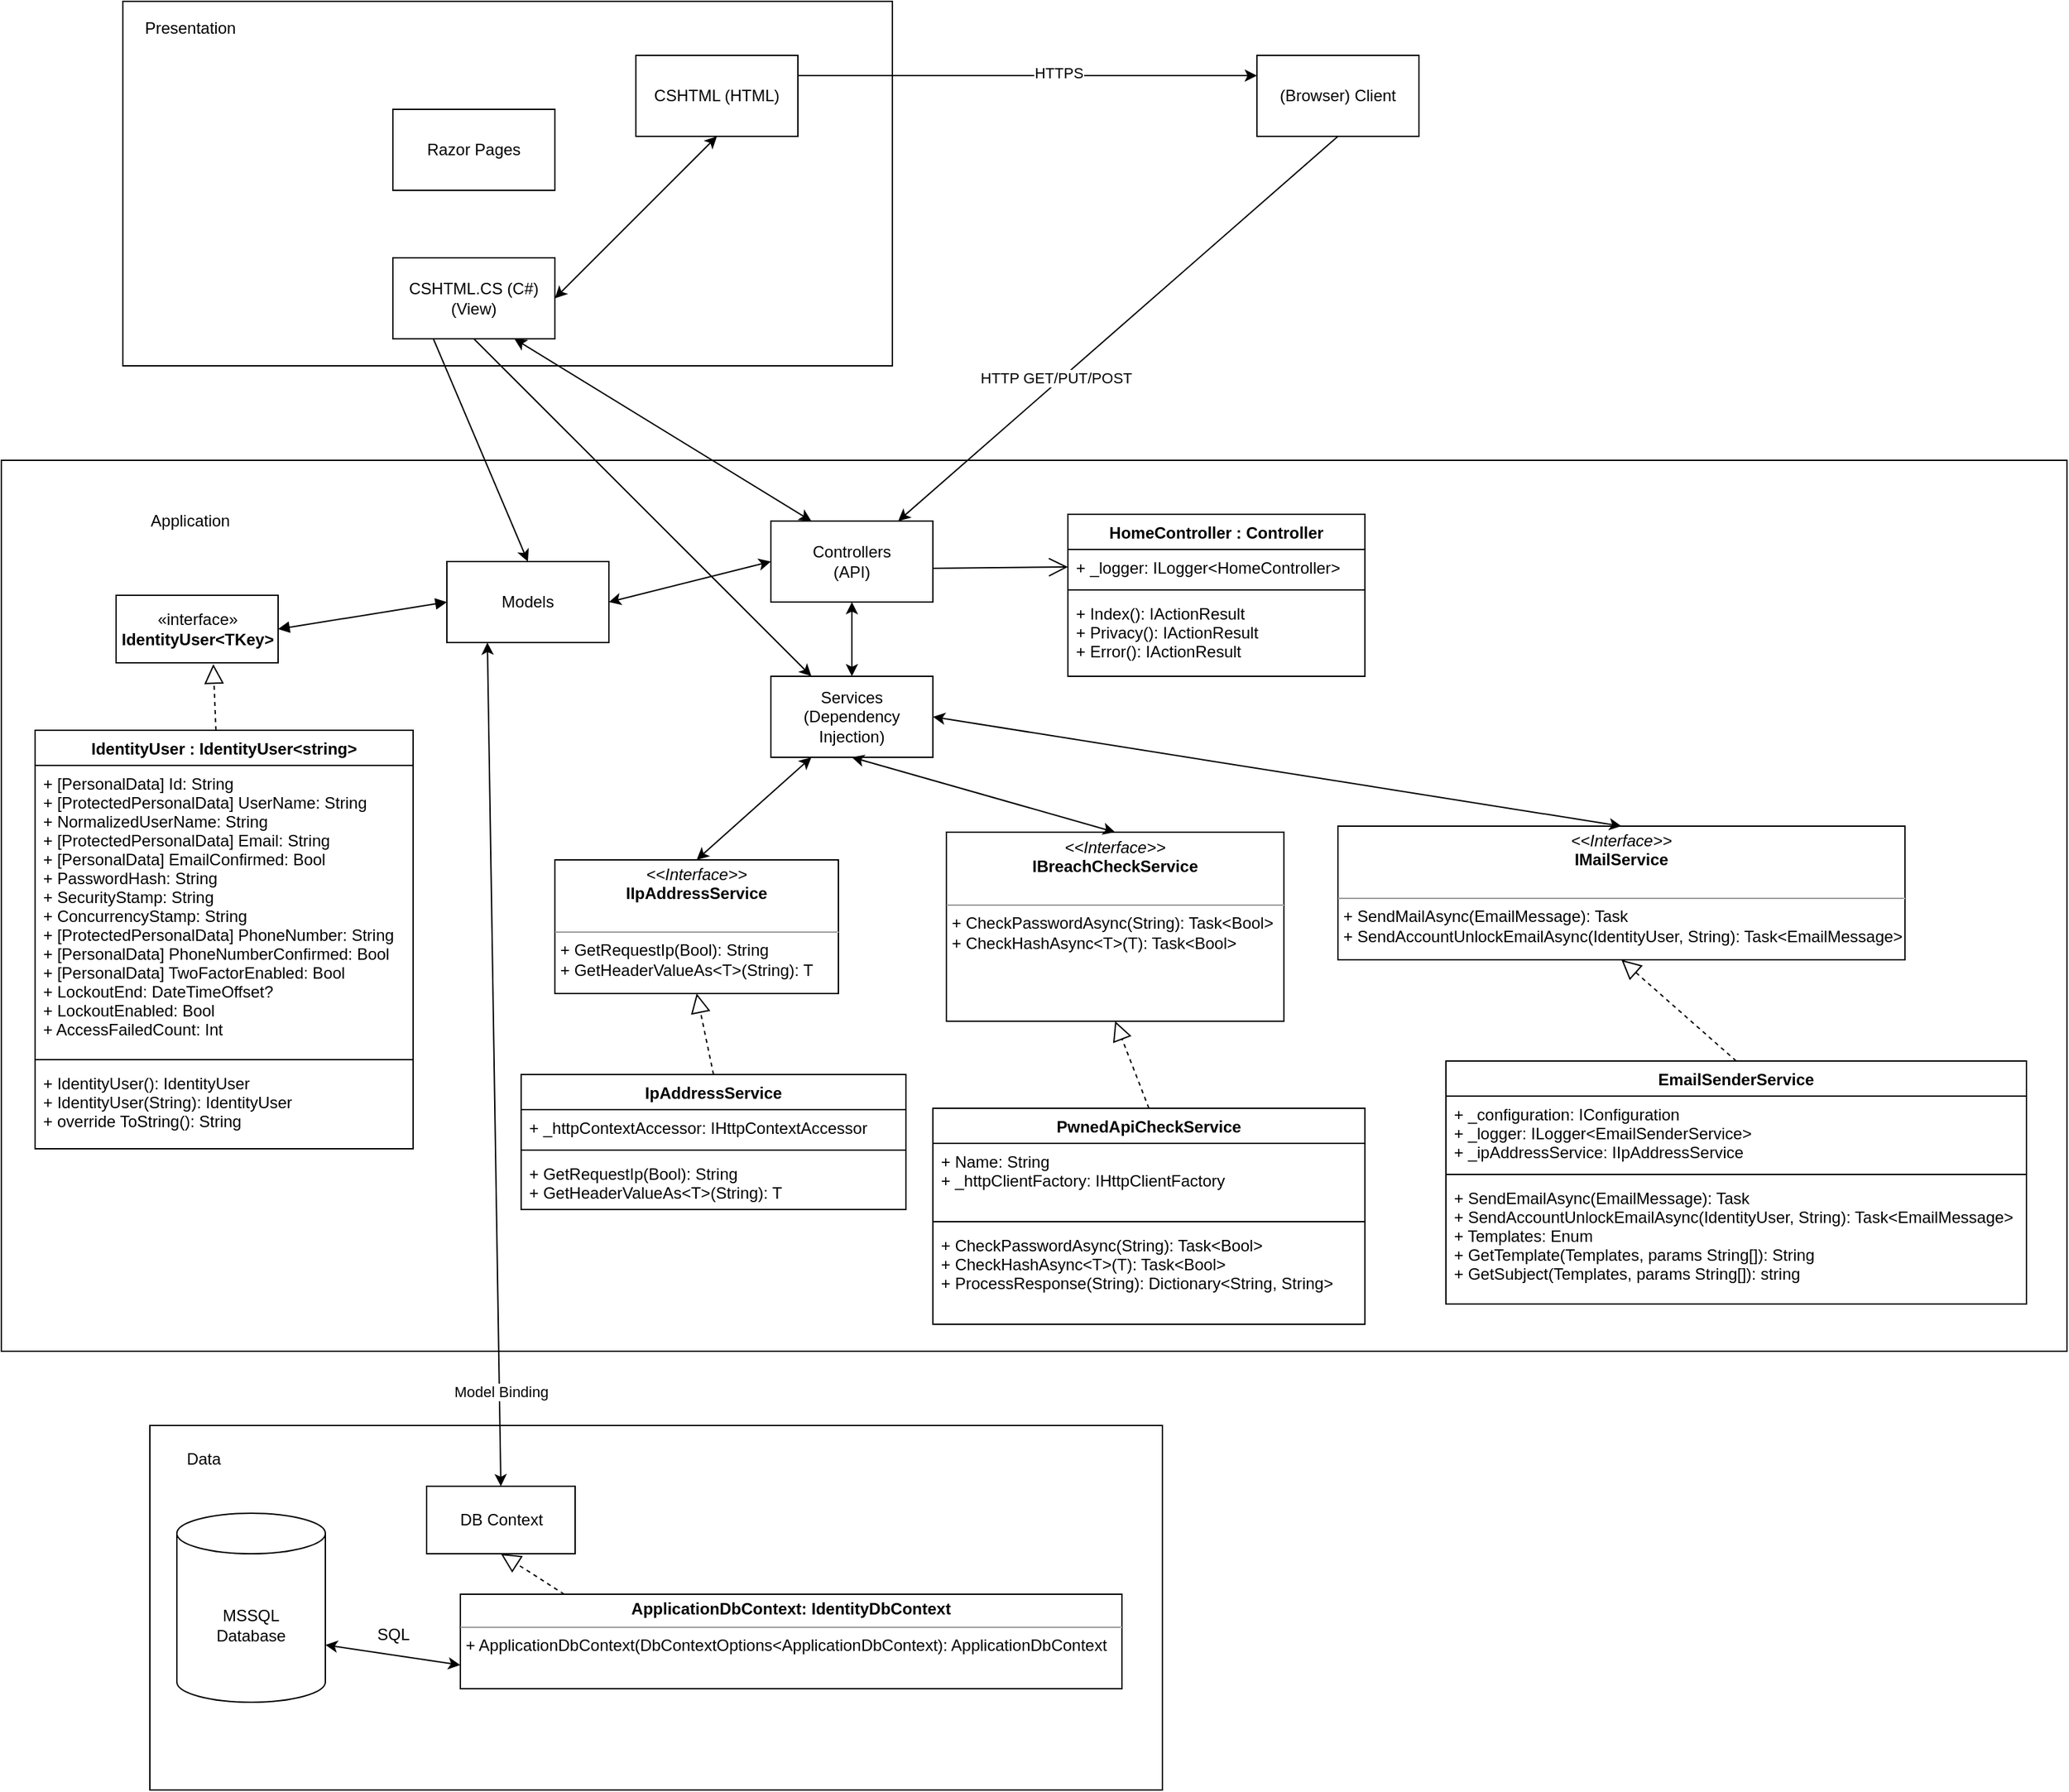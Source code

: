 <mxfile version="14.6.3" type="device"><diagram id="Dwymy7eTNzGP_nNrbWAP" name="Page-1"><mxGraphModel dx="2062" dy="1122" grid="1" gridSize="10" guides="1" tooltips="1" connect="1" arrows="1" fold="1" page="1" pageScale="1" pageWidth="1100" pageHeight="850" math="0" shadow="0"><root><mxCell id="0"/><mxCell id="1" parent="0"/><mxCell id="B8Ma7eFrGEKcRyPeB5d1-68" value="" style="rounded=0;whiteSpace=wrap;html=1;" vertex="1" parent="1"><mxGeometry x="130" y="1105" width="750" height="270" as="geometry"/></mxCell><mxCell id="B8Ma7eFrGEKcRyPeB5d1-67" value="" style="rounded=0;whiteSpace=wrap;html=1;" vertex="1" parent="1"><mxGeometry x="20" y="390" width="1530" height="660" as="geometry"/></mxCell><mxCell id="wyUxVo5cF5lgSvjYJG41-1" value="" style="rounded=0;whiteSpace=wrap;html=1;" parent="1" vertex="1"><mxGeometry x="110" y="50" width="570" height="270" as="geometry"/></mxCell><mxCell id="wyUxVo5cF5lgSvjYJG41-2" value="Presentation" style="text;html=1;strokeColor=none;fillColor=none;align=center;verticalAlign=middle;whiteSpace=wrap;rounded=0;" parent="1" vertex="1"><mxGeometry x="140" y="60" width="40" height="20" as="geometry"/></mxCell><mxCell id="wyUxVo5cF5lgSvjYJG41-3" value="Razor Pages" style="rounded=0;whiteSpace=wrap;html=1;" parent="1" vertex="1"><mxGeometry x="310" y="130" width="120" height="60" as="geometry"/></mxCell><mxCell id="wyUxVo5cF5lgSvjYJG41-4" value="CSHTML (HTML)" style="rounded=0;whiteSpace=wrap;html=1;" parent="1" vertex="1"><mxGeometry x="490" y="90" width="120" height="60" as="geometry"/></mxCell><mxCell id="wyUxVo5cF5lgSvjYJG41-5" value="CSHTML.CS (C#)&lt;br&gt;(View)" style="rounded=0;whiteSpace=wrap;html=1;" parent="1" vertex="1"><mxGeometry x="310" y="240" width="120" height="60" as="geometry"/></mxCell><mxCell id="wyUxVo5cF5lgSvjYJG41-6" value="" style="endArrow=classic;startArrow=classic;html=1;exitX=1;exitY=0.5;exitDx=0;exitDy=0;entryX=0.5;entryY=1;entryDx=0;entryDy=0;" parent="1" source="wyUxVo5cF5lgSvjYJG41-5" target="wyUxVo5cF5lgSvjYJG41-4" edge="1"><mxGeometry width="50" height="50" relative="1" as="geometry"><mxPoint x="460" y="275" as="sourcePoint"/><mxPoint x="570" y="240" as="targetPoint"/></mxGeometry></mxCell><mxCell id="wyUxVo5cF5lgSvjYJG41-8" value="" style="endArrow=classic;html=1;exitX=1;exitY=0.25;exitDx=0;exitDy=0;entryX=0;entryY=0.25;entryDx=0;entryDy=0;" parent="1" source="wyUxVo5cF5lgSvjYJG41-4" target="wyUxVo5cF5lgSvjYJG41-9" edge="1"><mxGeometry width="50" height="50" relative="1" as="geometry"><mxPoint x="650" y="140" as="sourcePoint"/><mxPoint x="780" y="120" as="targetPoint"/></mxGeometry></mxCell><mxCell id="wyUxVo5cF5lgSvjYJG41-10" value="HTTPS" style="edgeLabel;html=1;align=center;verticalAlign=middle;resizable=0;points=[];" parent="wyUxVo5cF5lgSvjYJG41-8" vertex="1" connectable="0"><mxGeometry x="0.133" y="2" relative="1" as="geometry"><mxPoint as="offset"/></mxGeometry></mxCell><mxCell id="wyUxVo5cF5lgSvjYJG41-9" value="(Browser) Client" style="rounded=0;whiteSpace=wrap;html=1;" parent="1" vertex="1"><mxGeometry x="950" y="90" width="120" height="60" as="geometry"/></mxCell><mxCell id="wyUxVo5cF5lgSvjYJG41-14" value="Application" style="text;html=1;strokeColor=none;fillColor=none;align=center;verticalAlign=middle;whiteSpace=wrap;rounded=0;" parent="1" vertex="1"><mxGeometry x="140" y="425" width="40" height="20" as="geometry"/></mxCell><mxCell id="wyUxVo5cF5lgSvjYJG41-15" value="Controllers&lt;br&gt;(API)" style="rounded=0;whiteSpace=wrap;html=1;" parent="1" vertex="1"><mxGeometry x="590" y="435" width="120" height="60" as="geometry"/></mxCell><mxCell id="wyUxVo5cF5lgSvjYJG41-16" value="Models" style="rounded=0;whiteSpace=wrap;html=1;" parent="1" vertex="1"><mxGeometry x="350" y="465" width="120" height="60" as="geometry"/></mxCell><mxCell id="wyUxVo5cF5lgSvjYJG41-12" value="" style="endArrow=classic;html=1;exitX=0.5;exitY=1;exitDx=0;exitDy=0;" parent="1" source="wyUxVo5cF5lgSvjYJG41-9" target="wyUxVo5cF5lgSvjYJG41-15" edge="1"><mxGeometry width="50" height="50" relative="1" as="geometry"><mxPoint x="820" y="190" as="sourcePoint"/><mxPoint x="640" y="440" as="targetPoint"/></mxGeometry></mxCell><mxCell id="wyUxVo5cF5lgSvjYJG41-17" value="HTTP GET/PUT/POST" style="edgeLabel;html=1;align=center;verticalAlign=middle;resizable=0;points=[];" parent="wyUxVo5cF5lgSvjYJG41-12" vertex="1" connectable="0"><mxGeometry x="0.272" y="-3" relative="1" as="geometry"><mxPoint as="offset"/></mxGeometry></mxCell><mxCell id="wyUxVo5cF5lgSvjYJG41-19" value="" style="endArrow=classic;startArrow=classic;html=1;entryX=0.75;entryY=1;entryDx=0;entryDy=0;exitX=0.25;exitY=0;exitDx=0;exitDy=0;" parent="1" source="wyUxVo5cF5lgSvjYJG41-15" target="wyUxVo5cF5lgSvjYJG41-5" edge="1"><mxGeometry width="50" height="50" relative="1" as="geometry"><mxPoint x="395" y="440" as="sourcePoint"/><mxPoint x="420" y="350" as="targetPoint"/></mxGeometry></mxCell><mxCell id="wyUxVo5cF5lgSvjYJG41-20" value="" style="endArrow=classic;startArrow=classic;html=1;entryX=0;entryY=0.5;entryDx=0;entryDy=0;exitX=1;exitY=0.5;exitDx=0;exitDy=0;" parent="1" source="wyUxVo5cF5lgSvjYJG41-16" target="wyUxVo5cF5lgSvjYJG41-15" edge="1"><mxGeometry width="50" height="50" relative="1" as="geometry"><mxPoint x="480" y="495" as="sourcePoint"/><mxPoint x="530" y="445" as="targetPoint"/></mxGeometry></mxCell><mxCell id="wyUxVo5cF5lgSvjYJG41-32" value="«interface»&lt;br&gt;&lt;b&gt;IdentityUser&amp;lt;TKey&amp;gt;&lt;/b&gt;" style="html=1;" parent="1" vertex="1"><mxGeometry x="105" y="490" width="120" height="50" as="geometry"/></mxCell><mxCell id="B8Ma7eFrGEKcRyPeB5d1-1" value="" style="endArrow=block;dashed=1;endFill=0;endSize=12;html=1;entryX=0.6;entryY=1.02;entryDx=0;entryDy=0;entryPerimeter=0;" edge="1" parent="1" source="B8Ma7eFrGEKcRyPeB5d1-2" target="wyUxVo5cF5lgSvjYJG41-32"><mxGeometry width="160" relative="1" as="geometry"><mxPoint x="225" y="575" as="sourcePoint"/><mxPoint x="370" y="575" as="targetPoint"/></mxGeometry></mxCell><mxCell id="B8Ma7eFrGEKcRyPeB5d1-2" value="IdentityUser : IdentityUser&lt;string&gt;" style="swimlane;fontStyle=1;align=center;verticalAlign=top;childLayout=stackLayout;horizontal=1;startSize=26;horizontalStack=0;resizeParent=1;resizeParentMax=0;resizeLast=0;collapsible=1;marginBottom=0;" vertex="1" parent="1"><mxGeometry x="45" y="590" width="280" height="310" as="geometry"/></mxCell><mxCell id="B8Ma7eFrGEKcRyPeB5d1-3" value="+ [PersonalData] Id: String&#10;+ [ProtectedPersonalData] UserName: String&#10;+ NormalizedUserName: String&#10;+ [ProtectedPersonalData] Email: String&#10;+ [PersonalData] EmailConfirmed: Bool&#10;+ PasswordHash: String&#10;+ SecurityStamp: String&#10;+ ConcurrencyStamp: String&#10;+ [ProtectedPersonalData] PhoneNumber: String&#10;+ [PersonalData] PhoneNumberConfirmed: Bool&#10;+ [PersonalData] TwoFactorEnabled: Bool&#10;+ LockoutEnd: DateTimeOffset?&#10;+ LockoutEnabled: Bool&#10;+ AccessFailedCount: Int" style="text;strokeColor=none;fillColor=none;align=left;verticalAlign=top;spacingLeft=4;spacingRight=4;overflow=hidden;rotatable=0;points=[[0,0.5],[1,0.5]];portConstraint=eastwest;" vertex="1" parent="B8Ma7eFrGEKcRyPeB5d1-2"><mxGeometry y="26" width="280" height="214" as="geometry"/></mxCell><mxCell id="B8Ma7eFrGEKcRyPeB5d1-4" value="" style="line;strokeWidth=1;fillColor=none;align=left;verticalAlign=middle;spacingTop=-1;spacingLeft=3;spacingRight=3;rotatable=0;labelPosition=right;points=[];portConstraint=eastwest;" vertex="1" parent="B8Ma7eFrGEKcRyPeB5d1-2"><mxGeometry y="240" width="280" height="8" as="geometry"/></mxCell><mxCell id="B8Ma7eFrGEKcRyPeB5d1-5" value="+ IdentityUser(): IdentityUser&#10;+ IdentityUser(String): IdentityUser&#10;+ override ToString(): String" style="text;strokeColor=none;fillColor=none;align=left;verticalAlign=top;spacingLeft=4;spacingRight=4;overflow=hidden;rotatable=0;points=[[0,0.5],[1,0.5]];portConstraint=eastwest;" vertex="1" parent="B8Ma7eFrGEKcRyPeB5d1-2"><mxGeometry y="248" width="280" height="62" as="geometry"/></mxCell><mxCell id="B8Ma7eFrGEKcRyPeB5d1-10" value="" style="endArrow=block;startArrow=block;endFill=1;startFill=1;html=1;entryX=0;entryY=0.5;entryDx=0;entryDy=0;exitX=1;exitY=0.5;exitDx=0;exitDy=0;" edge="1" parent="1" source="wyUxVo5cF5lgSvjYJG41-32" target="wyUxVo5cF5lgSvjYJG41-16"><mxGeometry width="160" relative="1" as="geometry"><mxPoint x="290" y="500" as="sourcePoint"/><mxPoint x="450" y="500" as="targetPoint"/></mxGeometry></mxCell><mxCell id="B8Ma7eFrGEKcRyPeB5d1-12" value="Services&lt;br&gt;(Dependency Injection)" style="rounded=0;whiteSpace=wrap;html=1;" vertex="1" parent="1"><mxGeometry x="590" y="550" width="120" height="60" as="geometry"/></mxCell><mxCell id="B8Ma7eFrGEKcRyPeB5d1-13" value="" style="endArrow=classic;startArrow=classic;html=1;exitX=0.5;exitY=0;exitDx=0;exitDy=0;entryX=0.5;entryY=1;entryDx=0;entryDy=0;" edge="1" parent="1" source="B8Ma7eFrGEKcRyPeB5d1-12" target="wyUxVo5cF5lgSvjYJG41-15"><mxGeometry width="50" height="50" relative="1" as="geometry"><mxPoint x="600" y="555" as="sourcePoint"/><mxPoint x="650" y="505" as="targetPoint"/></mxGeometry></mxCell><mxCell id="B8Ma7eFrGEKcRyPeB5d1-20" value="&lt;p style=&quot;margin: 0px ; margin-top: 4px ; text-align: center&quot;&gt;&lt;i&gt;&amp;lt;&amp;lt;Interface&amp;gt;&amp;gt;&lt;/i&gt;&lt;br&gt;&lt;b&gt;IIpAddressService&lt;/b&gt;&lt;/p&gt;&lt;br&gt;&lt;hr size=&quot;1&quot;&gt;&lt;p style=&quot;margin: 0px ; margin-left: 4px&quot;&gt;+ GetRequestIp(Bool): String&lt;br&gt;+ GetHeaderValueAs&amp;lt;T&amp;gt;(String): T&lt;/p&gt;" style="verticalAlign=top;align=left;overflow=fill;fontSize=12;fontFamily=Helvetica;html=1;" vertex="1" parent="1"><mxGeometry x="430" y="686" width="210" height="99" as="geometry"/></mxCell><mxCell id="B8Ma7eFrGEKcRyPeB5d1-21" value="" style="endArrow=block;dashed=1;endFill=0;endSize=12;html=1;entryX=0.5;entryY=1;entryDx=0;entryDy=0;exitX=0.5;exitY=0;exitDx=0;exitDy=0;" edge="1" parent="1" source="B8Ma7eFrGEKcRyPeB5d1-22" target="B8Ma7eFrGEKcRyPeB5d1-20"><mxGeometry width="160" relative="1" as="geometry"><mxPoint x="525" y="875" as="sourcePoint"/><mxPoint x="660" y="865" as="targetPoint"/></mxGeometry></mxCell><mxCell id="B8Ma7eFrGEKcRyPeB5d1-22" value="IpAddressService" style="swimlane;fontStyle=1;align=center;verticalAlign=top;childLayout=stackLayout;horizontal=1;startSize=26;horizontalStack=0;resizeParent=1;resizeParentMax=0;resizeLast=0;collapsible=1;marginBottom=0;" vertex="1" parent="1"><mxGeometry x="405" y="845" width="285" height="100" as="geometry"/></mxCell><mxCell id="B8Ma7eFrGEKcRyPeB5d1-23" value="+ _httpContextAccessor: IHttpContextAccessor" style="text;strokeColor=none;fillColor=none;align=left;verticalAlign=top;spacingLeft=4;spacingRight=4;overflow=hidden;rotatable=0;points=[[0,0.5],[1,0.5]];portConstraint=eastwest;" vertex="1" parent="B8Ma7eFrGEKcRyPeB5d1-22"><mxGeometry y="26" width="285" height="26" as="geometry"/></mxCell><mxCell id="B8Ma7eFrGEKcRyPeB5d1-24" value="" style="line;strokeWidth=1;fillColor=none;align=left;verticalAlign=middle;spacingTop=-1;spacingLeft=3;spacingRight=3;rotatable=0;labelPosition=right;points=[];portConstraint=eastwest;" vertex="1" parent="B8Ma7eFrGEKcRyPeB5d1-22"><mxGeometry y="52" width="285" height="8" as="geometry"/></mxCell><mxCell id="B8Ma7eFrGEKcRyPeB5d1-25" value="+ GetRequestIp(Bool): String&#10;+ GetHeaderValueAs&lt;T&gt;(String): T" style="text;strokeColor=none;fillColor=none;align=left;verticalAlign=top;spacingLeft=4;spacingRight=4;overflow=hidden;rotatable=0;points=[[0,0.5],[1,0.5]];portConstraint=eastwest;" vertex="1" parent="B8Ma7eFrGEKcRyPeB5d1-22"><mxGeometry y="60" width="285" height="40" as="geometry"/></mxCell><mxCell id="B8Ma7eFrGEKcRyPeB5d1-26" value="&lt;p style=&quot;margin: 0px ; margin-top: 4px ; text-align: center&quot;&gt;&lt;i&gt;&amp;lt;&amp;lt;Interface&amp;gt;&amp;gt;&lt;/i&gt;&lt;br&gt;&lt;b&gt;IBreachCheckService&lt;/b&gt;&lt;/p&gt;&lt;p style=&quot;margin: 0px ; margin-left: 4px&quot;&gt;&lt;br&gt;&lt;/p&gt;&lt;hr size=&quot;1&quot;&gt;&lt;p style=&quot;margin: 0px ; margin-left: 4px&quot;&gt;+ CheckPasswordAsync(String): Task&amp;lt;Bool&amp;gt;&lt;br&gt;+ CheckHashAsync&amp;lt;T&amp;gt;(T): Task&amp;lt;Bool&amp;gt;&lt;/p&gt;" style="verticalAlign=top;align=left;overflow=fill;fontSize=12;fontFamily=Helvetica;html=1;" vertex="1" parent="1"><mxGeometry x="720" y="665.5" width="250" height="140" as="geometry"/></mxCell><mxCell id="B8Ma7eFrGEKcRyPeB5d1-27" value="PwnedApiCheckService" style="swimlane;fontStyle=1;align=center;verticalAlign=top;childLayout=stackLayout;horizontal=1;startSize=26;horizontalStack=0;resizeParent=1;resizeParentMax=0;resizeLast=0;collapsible=1;marginBottom=0;" vertex="1" parent="1"><mxGeometry x="710" y="870" width="320" height="160" as="geometry"/></mxCell><mxCell id="B8Ma7eFrGEKcRyPeB5d1-28" value="+ Name: String&#10;+ _httpClientFactory: IHttpClientFactory" style="text;strokeColor=none;fillColor=none;align=left;verticalAlign=top;spacingLeft=4;spacingRight=4;overflow=hidden;rotatable=0;points=[[0,0.5],[1,0.5]];portConstraint=eastwest;" vertex="1" parent="B8Ma7eFrGEKcRyPeB5d1-27"><mxGeometry y="26" width="320" height="54" as="geometry"/></mxCell><mxCell id="B8Ma7eFrGEKcRyPeB5d1-29" value="" style="line;strokeWidth=1;fillColor=none;align=left;verticalAlign=middle;spacingTop=-1;spacingLeft=3;spacingRight=3;rotatable=0;labelPosition=right;points=[];portConstraint=eastwest;" vertex="1" parent="B8Ma7eFrGEKcRyPeB5d1-27"><mxGeometry y="80" width="320" height="8" as="geometry"/></mxCell><mxCell id="B8Ma7eFrGEKcRyPeB5d1-30" value="+ CheckPasswordAsync(String): Task&lt;Bool&gt;&#10;+ CheckHashAsync&lt;T&gt;(T): Task&lt;Bool&gt;&#10;+ ProcessResponse(String): Dictionary&lt;String, String&gt;" style="text;strokeColor=none;fillColor=none;align=left;verticalAlign=top;spacingLeft=4;spacingRight=4;overflow=hidden;rotatable=0;points=[[0,0.5],[1,0.5]];portConstraint=eastwest;" vertex="1" parent="B8Ma7eFrGEKcRyPeB5d1-27"><mxGeometry y="88" width="320" height="72" as="geometry"/></mxCell><mxCell id="B8Ma7eFrGEKcRyPeB5d1-31" value="" style="endArrow=block;dashed=1;endFill=0;endSize=12;html=1;entryX=0.5;entryY=1;entryDx=0;entryDy=0;exitX=0.5;exitY=0;exitDx=0;exitDy=0;" edge="1" parent="1" source="B8Ma7eFrGEKcRyPeB5d1-27" target="B8Ma7eFrGEKcRyPeB5d1-26"><mxGeometry width="160" relative="1" as="geometry"><mxPoint x="860" y="885" as="sourcePoint"/><mxPoint x="847.5" y="825" as="targetPoint"/></mxGeometry></mxCell><mxCell id="B8Ma7eFrGEKcRyPeB5d1-32" value="" style="endArrow=classic;html=1;exitX=0.5;exitY=1;exitDx=0;exitDy=0;" edge="1" parent="1" source="wyUxVo5cF5lgSvjYJG41-5" target="B8Ma7eFrGEKcRyPeB5d1-12"><mxGeometry width="50" height="50" relative="1" as="geometry"><mxPoint x="470" y="420" as="sourcePoint"/><mxPoint x="520" y="370" as="targetPoint"/></mxGeometry></mxCell><mxCell id="B8Ma7eFrGEKcRyPeB5d1-35" value="" style="endArrow=classic;html=1;exitX=0.25;exitY=1;exitDx=0;exitDy=0;entryX=0.5;entryY=0;entryDx=0;entryDy=0;" edge="1" parent="1" source="wyUxVo5cF5lgSvjYJG41-5" target="wyUxVo5cF5lgSvjYJG41-16"><mxGeometry width="50" height="50" relative="1" as="geometry"><mxPoint x="330" y="410" as="sourcePoint"/><mxPoint x="380" y="360" as="targetPoint"/></mxGeometry></mxCell><mxCell id="B8Ma7eFrGEKcRyPeB5d1-37" value="HomeController : Controller" style="swimlane;fontStyle=1;align=center;verticalAlign=top;childLayout=stackLayout;horizontal=1;startSize=26;horizontalStack=0;resizeParent=1;resizeParentMax=0;resizeLast=0;collapsible=1;marginBottom=0;" vertex="1" parent="1"><mxGeometry x="810" y="430" width="220" height="120" as="geometry"/></mxCell><mxCell id="B8Ma7eFrGEKcRyPeB5d1-38" value="+ _logger: ILogger&lt;HomeController&gt;" style="text;strokeColor=none;fillColor=none;align=left;verticalAlign=top;spacingLeft=4;spacingRight=4;overflow=hidden;rotatable=0;points=[[0,0.5],[1,0.5]];portConstraint=eastwest;" vertex="1" parent="B8Ma7eFrGEKcRyPeB5d1-37"><mxGeometry y="26" width="220" height="26" as="geometry"/></mxCell><mxCell id="B8Ma7eFrGEKcRyPeB5d1-39" value="" style="line;strokeWidth=1;fillColor=none;align=left;verticalAlign=middle;spacingTop=-1;spacingLeft=3;spacingRight=3;rotatable=0;labelPosition=right;points=[];portConstraint=eastwest;" vertex="1" parent="B8Ma7eFrGEKcRyPeB5d1-37"><mxGeometry y="52" width="220" height="8" as="geometry"/></mxCell><mxCell id="B8Ma7eFrGEKcRyPeB5d1-40" value="+ Index(): IActionResult&#10;+ Privacy(): IActionResult&#10;+ Error(): IActionResult" style="text;strokeColor=none;fillColor=none;align=left;verticalAlign=top;spacingLeft=4;spacingRight=4;overflow=hidden;rotatable=0;points=[[0,0.5],[1,0.5]];portConstraint=eastwest;" vertex="1" parent="B8Ma7eFrGEKcRyPeB5d1-37"><mxGeometry y="60" width="220" height="60" as="geometry"/></mxCell><mxCell id="B8Ma7eFrGEKcRyPeB5d1-41" value="" style="endArrow=open;endFill=1;endSize=12;html=1;entryX=0;entryY=0.5;entryDx=0;entryDy=0;" edge="1" parent="1" target="B8Ma7eFrGEKcRyPeB5d1-38"><mxGeometry width="160" relative="1" as="geometry"><mxPoint x="710" y="470" as="sourcePoint"/><mxPoint x="870" y="470" as="targetPoint"/></mxGeometry></mxCell><mxCell id="B8Ma7eFrGEKcRyPeB5d1-43" value="" style="endArrow=classic;startArrow=classic;html=1;entryX=0.25;entryY=1;entryDx=0;entryDy=0;exitX=0.5;exitY=0;exitDx=0;exitDy=0;" edge="1" parent="1" source="B8Ma7eFrGEKcRyPeB5d1-20" target="B8Ma7eFrGEKcRyPeB5d1-12"><mxGeometry width="50" height="50" relative="1" as="geometry"><mxPoint x="550" y="670" as="sourcePoint"/><mxPoint x="600" y="620" as="targetPoint"/></mxGeometry></mxCell><mxCell id="B8Ma7eFrGEKcRyPeB5d1-44" value="" style="endArrow=classic;startArrow=classic;html=1;entryX=0.5;entryY=1;entryDx=0;entryDy=0;exitX=0.5;exitY=0;exitDx=0;exitDy=0;" edge="1" parent="1" source="B8Ma7eFrGEKcRyPeB5d1-26" target="B8Ma7eFrGEKcRyPeB5d1-12"><mxGeometry width="50" height="50" relative="1" as="geometry"><mxPoint x="760" y="650" as="sourcePoint"/><mxPoint x="810" y="600" as="targetPoint"/></mxGeometry></mxCell><mxCell id="B8Ma7eFrGEKcRyPeB5d1-45" value="&lt;p style=&quot;margin: 0px ; margin-top: 4px ; text-align: center&quot;&gt;&lt;i&gt;&amp;lt;&amp;lt;Interface&amp;gt;&amp;gt;&lt;/i&gt;&lt;br&gt;&lt;b&gt;IMailService&lt;/b&gt;&lt;/p&gt;&lt;p style=&quot;margin: 0px ; margin-left: 4px&quot;&gt;&lt;br&gt;&lt;/p&gt;&lt;hr size=&quot;1&quot;&gt;&lt;p style=&quot;margin: 0px ; margin-left: 4px&quot;&gt;+ SendMailAsync(EmailMessage): Task&lt;br&gt;+ SendAccountUnlockEmailAsync(IdentityUser, String): Task&amp;lt;EmailMessage&amp;gt;&lt;/p&gt;" style="verticalAlign=top;align=left;overflow=fill;fontSize=12;fontFamily=Helvetica;html=1;" vertex="1" parent="1"><mxGeometry x="1010" y="661" width="420" height="99" as="geometry"/></mxCell><mxCell id="B8Ma7eFrGEKcRyPeB5d1-46" value="" style="endArrow=block;dashed=1;endFill=0;endSize=12;html=1;entryX=0.5;entryY=1;entryDx=0;entryDy=0;exitX=0.5;exitY=0;exitDx=0;exitDy=0;" edge="1" parent="1" source="B8Ma7eFrGEKcRyPeB5d1-47" target="B8Ma7eFrGEKcRyPeB5d1-45"><mxGeometry width="160" relative="1" as="geometry"><mxPoint x="1220" y="820" as="sourcePoint"/><mxPoint x="1238.02" y="780" as="targetPoint"/></mxGeometry></mxCell><mxCell id="B8Ma7eFrGEKcRyPeB5d1-47" value="EmailSenderService" style="swimlane;fontStyle=1;align=center;verticalAlign=top;childLayout=stackLayout;horizontal=1;startSize=26;horizontalStack=0;resizeParent=1;resizeParentMax=0;resizeLast=0;collapsible=1;marginBottom=0;" vertex="1" parent="1"><mxGeometry x="1090" y="835" width="430" height="180" as="geometry"/></mxCell><mxCell id="B8Ma7eFrGEKcRyPeB5d1-48" value="+ _configuration: IConfiguration&#10;+ _logger: ILogger&lt;EmailSenderService&gt;&#10;+ _ipAddressService: IIpAddressService" style="text;strokeColor=none;fillColor=none;align=left;verticalAlign=top;spacingLeft=4;spacingRight=4;overflow=hidden;rotatable=0;points=[[0,0.5],[1,0.5]];portConstraint=eastwest;" vertex="1" parent="B8Ma7eFrGEKcRyPeB5d1-47"><mxGeometry y="26" width="430" height="54" as="geometry"/></mxCell><mxCell id="B8Ma7eFrGEKcRyPeB5d1-49" value="" style="line;strokeWidth=1;fillColor=none;align=left;verticalAlign=middle;spacingTop=-1;spacingLeft=3;spacingRight=3;rotatable=0;labelPosition=right;points=[];portConstraint=eastwest;" vertex="1" parent="B8Ma7eFrGEKcRyPeB5d1-47"><mxGeometry y="80" width="430" height="8" as="geometry"/></mxCell><mxCell id="B8Ma7eFrGEKcRyPeB5d1-50" value="+ SendEmailAsync(EmailMessage): Task&#10;+ SendAccountUnlockEmailAsync(IdentityUser, String): Task&lt;EmailMessage&gt;&#10;+ Templates: Enum&#10;+ GetTemplate(Templates, params String[]): String&#10;+ GetSubject(Templates, params String[]): string" style="text;strokeColor=none;fillColor=none;align=left;verticalAlign=top;spacingLeft=4;spacingRight=4;overflow=hidden;rotatable=0;points=[[0,0.5],[1,0.5]];portConstraint=eastwest;" vertex="1" parent="B8Ma7eFrGEKcRyPeB5d1-47"><mxGeometry y="88" width="430" height="92" as="geometry"/></mxCell><mxCell id="B8Ma7eFrGEKcRyPeB5d1-51" value="" style="endArrow=classic;startArrow=classic;html=1;entryX=1;entryY=0.5;entryDx=0;entryDy=0;exitX=0.5;exitY=0;exitDx=0;exitDy=0;" edge="1" parent="1" source="B8Ma7eFrGEKcRyPeB5d1-45" target="B8Ma7eFrGEKcRyPeB5d1-12"><mxGeometry width="50" height="50" relative="1" as="geometry"><mxPoint x="1140" y="630" as="sourcePoint"/><mxPoint x="1190" y="580" as="targetPoint"/></mxGeometry></mxCell><mxCell id="B8Ma7eFrGEKcRyPeB5d1-52" value="Data" style="text;html=1;strokeColor=none;fillColor=none;align=center;verticalAlign=middle;whiteSpace=wrap;rounded=0;" vertex="1" parent="1"><mxGeometry x="150" y="1120" width="40" height="20" as="geometry"/></mxCell><mxCell id="B8Ma7eFrGEKcRyPeB5d1-53" value="MSSQL&lt;br&gt;Database" style="shape=cylinder3;whiteSpace=wrap;html=1;boundedLbl=1;backgroundOutline=1;size=15;" vertex="1" parent="1"><mxGeometry x="150" y="1170" width="110" height="140" as="geometry"/></mxCell><mxCell id="B8Ma7eFrGEKcRyPeB5d1-60" value="&lt;p style=&quot;margin: 0px ; margin-top: 4px ; text-align: center&quot;&gt;&lt;span style=&quot;font-weight: 700&quot;&gt;ApplicationDbContext: IdentityDbContext&lt;/span&gt;&lt;br&gt;&lt;/p&gt;&lt;hr size=&quot;1&quot;&gt;&lt;p style=&quot;margin: 0px ; margin-left: 4px&quot;&gt;&lt;/p&gt;&lt;p style=&quot;margin: 0px ; margin-left: 4px&quot;&gt;+ ApplicationDbContext(DbContextOptions&amp;lt;ApplicationDbContext): ApplicationDbContext&lt;/p&gt;" style="verticalAlign=top;align=left;overflow=fill;fontSize=12;fontFamily=Helvetica;html=1;" vertex="1" parent="1"><mxGeometry x="360" y="1230" width="490" height="70" as="geometry"/></mxCell><mxCell id="B8Ma7eFrGEKcRyPeB5d1-61" value="DB Context" style="html=1;" vertex="1" parent="1"><mxGeometry x="335" y="1150" width="110" height="50" as="geometry"/></mxCell><mxCell id="B8Ma7eFrGEKcRyPeB5d1-62" value="" style="endArrow=classic;startArrow=classic;html=1;entryX=0.25;entryY=1;entryDx=0;entryDy=0;exitX=0.5;exitY=0;exitDx=0;exitDy=0;" edge="1" parent="1" source="B8Ma7eFrGEKcRyPeB5d1-61" target="wyUxVo5cF5lgSvjYJG41-16"><mxGeometry width="50" height="50" relative="1" as="geometry"><mxPoint x="350" y="620" as="sourcePoint"/><mxPoint x="400" y="570" as="targetPoint"/></mxGeometry></mxCell><mxCell id="B8Ma7eFrGEKcRyPeB5d1-66" value="Model Binding" style="edgeLabel;html=1;align=center;verticalAlign=middle;resizable=0;points=[];" vertex="1" connectable="0" parent="B8Ma7eFrGEKcRyPeB5d1-62"><mxGeometry x="-0.733" relative="1" as="geometry"><mxPoint x="1" y="13" as="offset"/></mxGeometry></mxCell><mxCell id="B8Ma7eFrGEKcRyPeB5d1-63" value="" style="endArrow=block;dashed=1;endFill=0;endSize=12;html=1;entryX=0.5;entryY=1;entryDx=0;entryDy=0;exitX=0.157;exitY=0;exitDx=0;exitDy=0;exitPerimeter=0;" edge="1" parent="1" source="B8Ma7eFrGEKcRyPeB5d1-60" target="B8Ma7eFrGEKcRyPeB5d1-61"><mxGeometry width="160" relative="1" as="geometry"><mxPoint x="370" y="1220" as="sourcePoint"/><mxPoint x="530" y="1220" as="targetPoint"/></mxGeometry></mxCell><mxCell id="B8Ma7eFrGEKcRyPeB5d1-64" value="" style="endArrow=classic;startArrow=classic;html=1;exitX=1;exitY=0;exitDx=0;exitDy=97.5;exitPerimeter=0;entryX=0;entryY=0.75;entryDx=0;entryDy=0;" edge="1" parent="1" source="B8Ma7eFrGEKcRyPeB5d1-53" target="B8Ma7eFrGEKcRyPeB5d1-60"><mxGeometry width="50" height="50" relative="1" as="geometry"><mxPoint x="270" y="1280" as="sourcePoint"/><mxPoint x="320" y="1230" as="targetPoint"/></mxGeometry></mxCell><mxCell id="B8Ma7eFrGEKcRyPeB5d1-65" value="SQL" style="text;html=1;align=center;verticalAlign=middle;resizable=0;points=[];autosize=1;strokeColor=none;" vertex="1" parent="1"><mxGeometry x="290" y="1250" width="40" height="20" as="geometry"/></mxCell></root></mxGraphModel></diagram></mxfile>